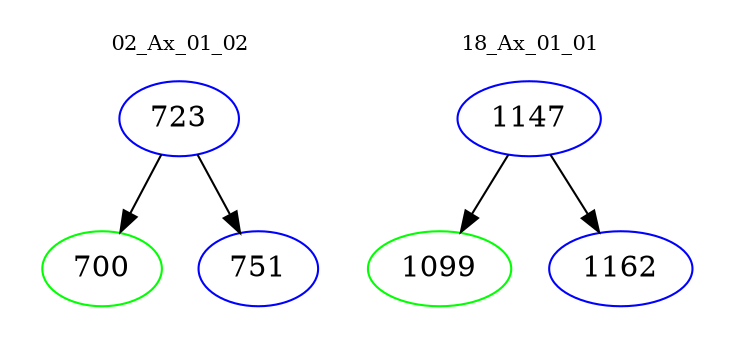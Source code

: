 digraph{
subgraph cluster_0 {
color = white
label = "02_Ax_01_02";
fontsize=10;
T0_723 [label="723", color="blue"]
T0_723 -> T0_700 [color="black"]
T0_700 [label="700", color="green"]
T0_723 -> T0_751 [color="black"]
T0_751 [label="751", color="blue"]
}
subgraph cluster_1 {
color = white
label = "18_Ax_01_01";
fontsize=10;
T1_1147 [label="1147", color="blue"]
T1_1147 -> T1_1099 [color="black"]
T1_1099 [label="1099", color="green"]
T1_1147 -> T1_1162 [color="black"]
T1_1162 [label="1162", color="blue"]
}
}
